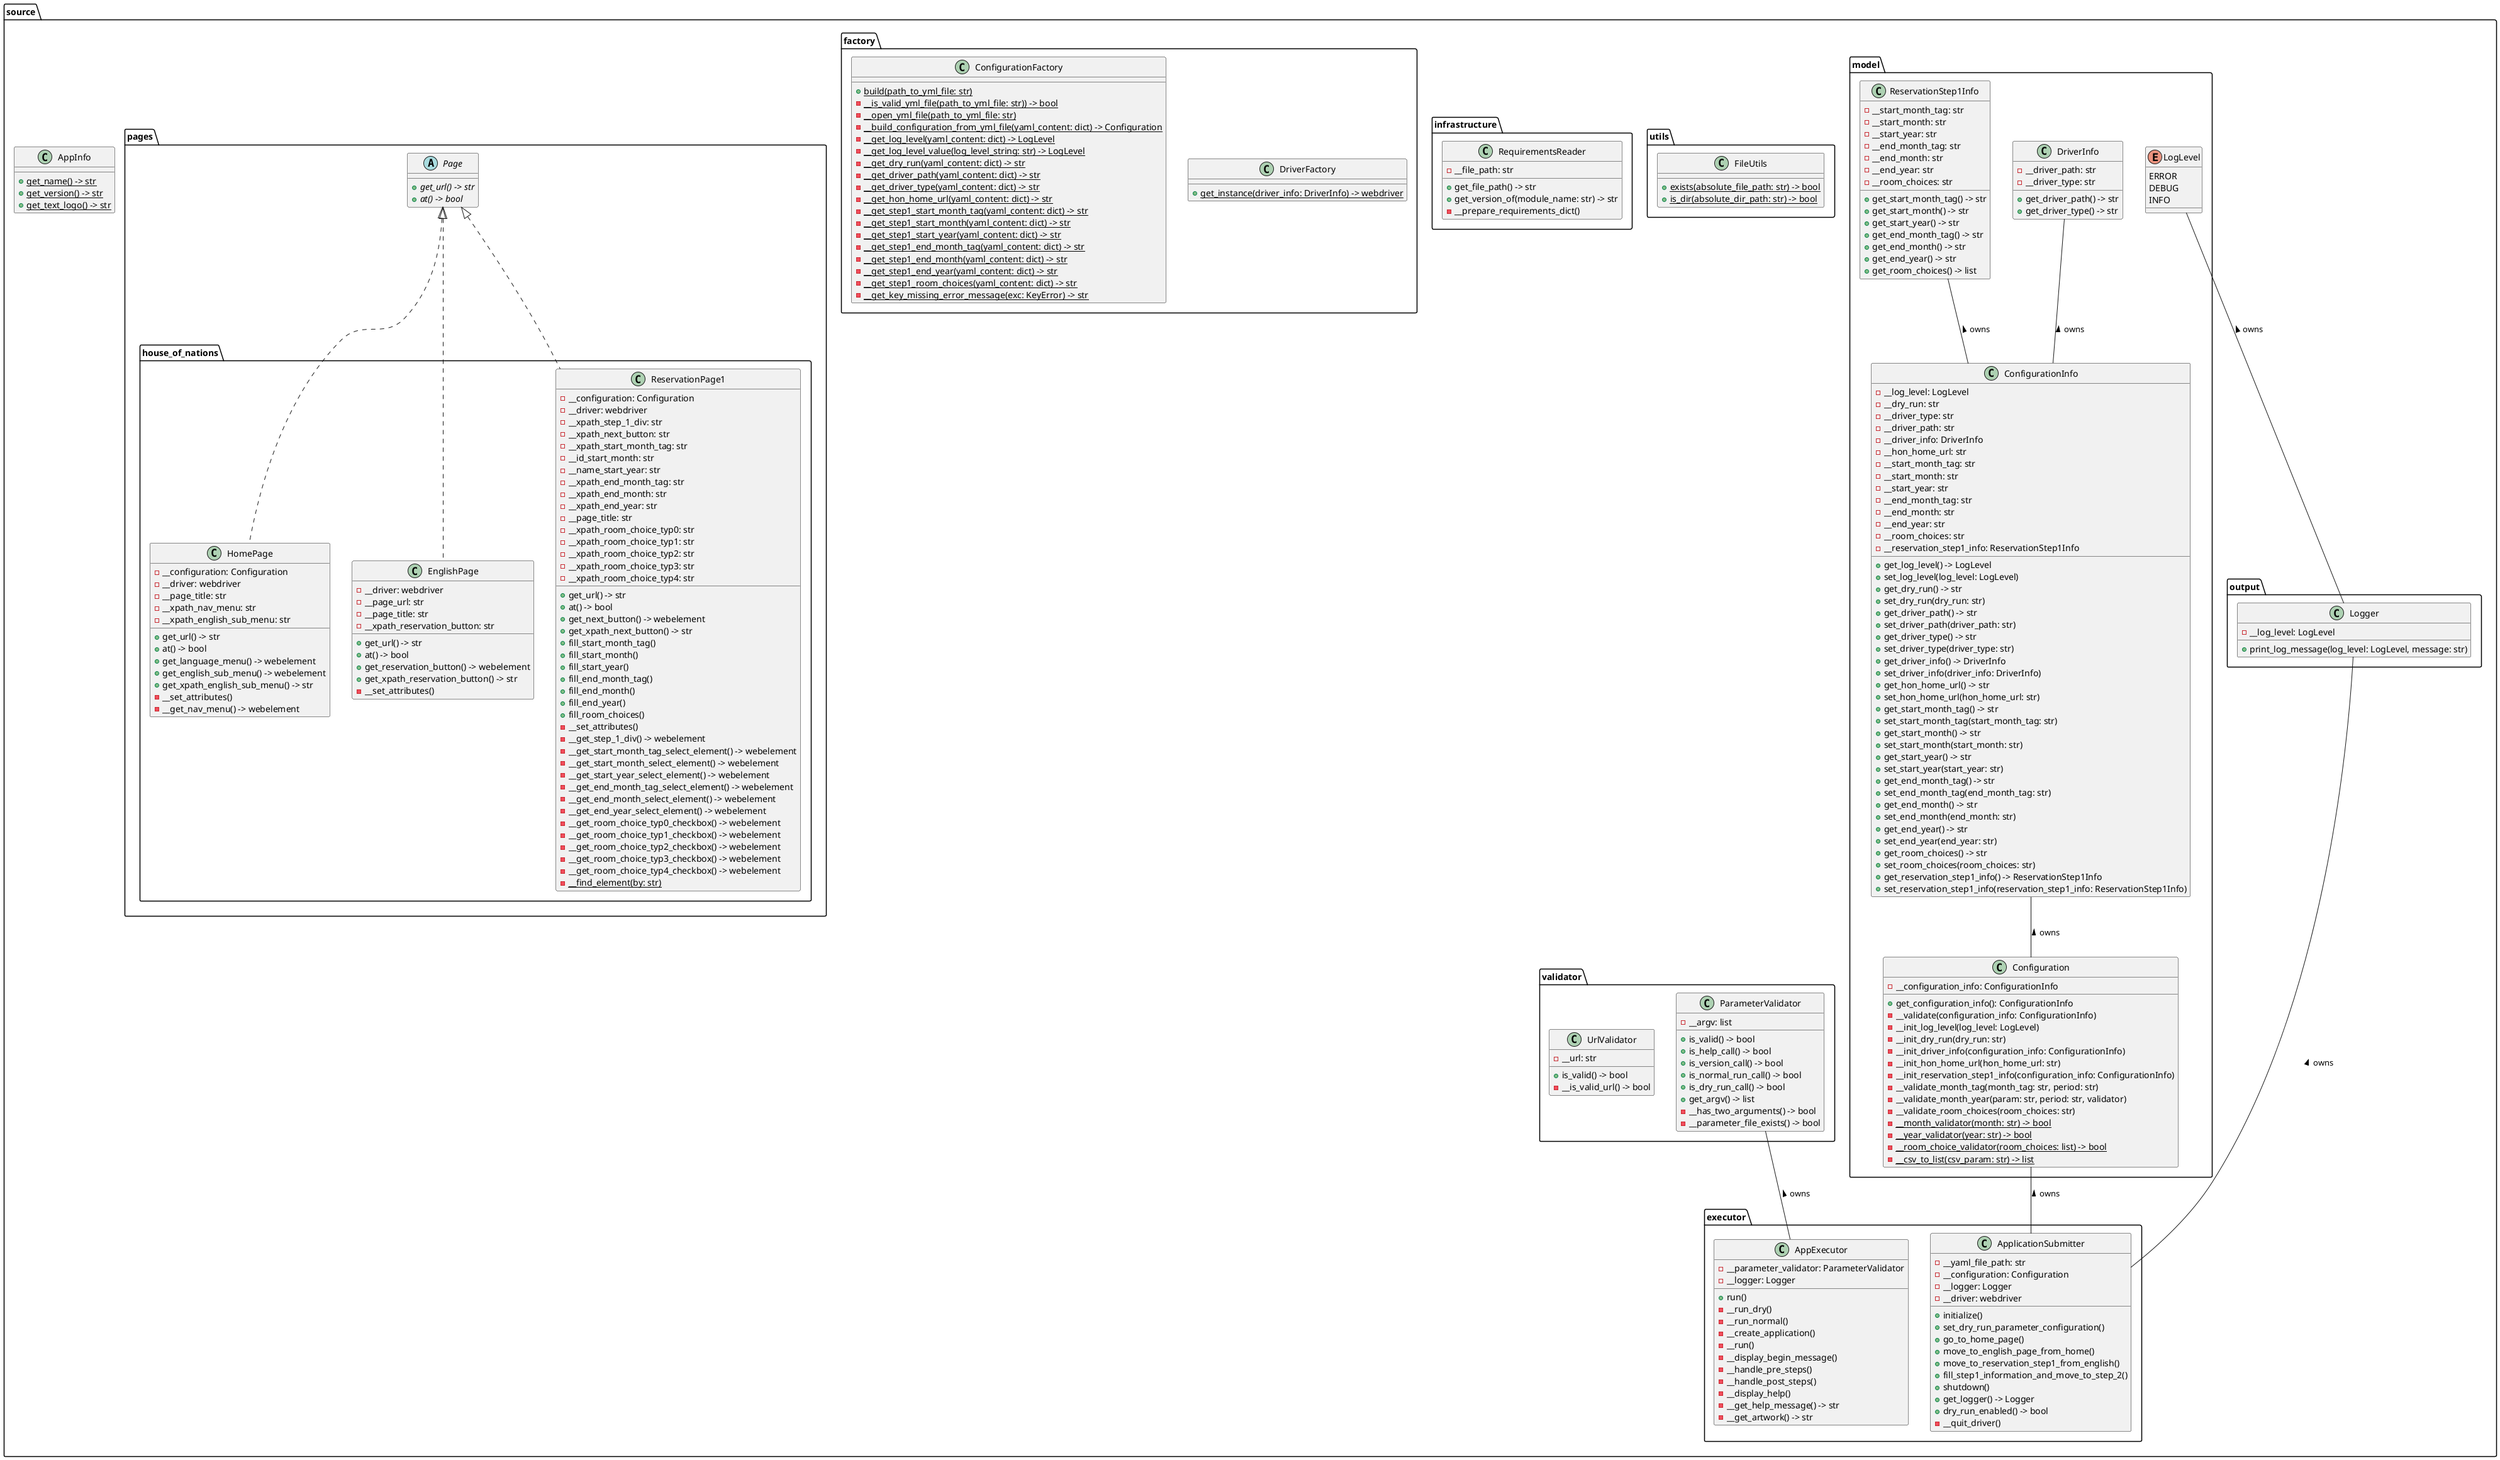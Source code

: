 @startuml
'https://plantuml.com/class-diagram

class source.AppInfo {
    {static} +get_name() -> str
    {static} +get_version() -> str
    {static} +get_text_logo() -> str
}

class source.output.Logger {
    -__log_level: LogLevel
    +print_log_message(log_level: LogLevel, message: str)
}

enum source.model.LogLevel {
    ERROR
    DEBUG
    INFO
}

source.model.LogLevel -- source.output.Logger : < owns

class source.model.DriverInfo {
    -__driver_path: str
    -__driver_type: str
    +get_driver_path() -> str
    +get_driver_type() -> str
}

class source.model.ReservationStep1Info {
    -__start_month_tag: str
    -__start_month: str
    -__start_year: str
    -__end_month_tag: str
    -__end_month: str
    -__end_year: str
    -__room_choices: str
    +get_start_month_tag() -> str
    +get_start_month() -> str
    +get_start_year() -> str
    +get_end_month_tag() -> str
    +get_end_month() -> str
    +get_end_year() -> str
    +get_room_choices() -> list
}


class source.model.ConfigurationInfo {
    -__log_level: LogLevel
    -__dry_run: str
    -__driver_type: str
    -__driver_path: str
    -__driver_info: DriverInfo
    -__hon_home_url: str
    -__start_month_tag: str
    -__start_month: str
    -__start_year: str
    -__end_month_tag: str
    -__end_month: str
    -__end_year: str
    -__room_choices: str
    -__reservation_step1_info: ReservationStep1Info

    +get_log_level() -> LogLevel
    +set_log_level(log_level: LogLevel)
    +get_dry_run() -> str
    +set_dry_run(dry_run: str)
    +get_driver_path() -> str
    +set_driver_path(driver_path: str)
    +get_driver_type() -> str
    +set_driver_type(driver_type: str)
    +get_driver_info() -> DriverInfo
    +set_driver_info(driver_info: DriverInfo)
    +get_hon_home_url() -> str
    +set_hon_home_url(hon_home_url: str)
    +get_start_month_tag() -> str
    +set_start_month_tag(start_month_tag: str)
    +get_start_month() -> str
    +set_start_month(start_month: str)
    +get_start_year() -> str
    +set_start_year(start_year: str)
    +get_end_month_tag() -> str
    +set_end_month_tag(end_month_tag: str)
    +get_end_month() -> str
    +set_end_month(end_month: str)
    +get_end_year() -> str
    +set_end_year(end_year: str)
    +get_room_choices() -> str
    +set_room_choices(room_choices: str)
    +get_reservation_step1_info() -> ReservationStep1Info
    +set_reservation_step1_info(reservation_step1_info: ReservationStep1Info)
}

source.model.DriverInfo -- source.model.ConfigurationInfo : < owns
source.model.ReservationStep1Info -- source.model.ConfigurationInfo : < owns

class source.model.Configuration {
    -__configuration_info: ConfigurationInfo
    +get_configuration_info(): ConfigurationInfo
    -__validate(configuration_info: ConfigurationInfo)
    -__init_log_level(log_level: LogLevel)
    -__init_dry_run(dry_run: str)
    -__init_driver_info(configuration_info: ConfigurationInfo)
    -__init_hon_home_url(hon_home_url: str)
    -__init_reservation_step1_info(configuration_info: ConfigurationInfo)
    -__validate_month_tag(month_tag: str, period: str)
    -__validate_month_year(param: str, period: str, validator)
    -__validate_room_choices(room_choices: str)
    {static} -__month_validator(month: str) -> bool
    {static} -__year_validator(year: str) -> bool
    {static} -__room_choice_validator(room_choices: list) -> bool
    {static} -__csv_to_list(csv_param: str) -> list
}

source.model.ConfigurationInfo -- source.model.Configuration : < owns

class source.utils.FileUtils {
    {static} +exists(absolute_file_path: str) -> bool
    {static} +is_dir(absolute_dir_path: str) -> bool
}

class source.validator.ParameterValidator {
    -__argv: list
    +is_valid() -> bool
    +is_help_call() -> bool
    +is_version_call() -> bool
    +is_normal_run_call() -> bool
    +is_dry_run_call() -> bool
    +get_argv() -> list
    -__has_two_arguments() -> bool
    -__parameter_file_exists() -> bool
}

class source.validator.UrlValidator {
    -__url: str
    +is_valid() -> bool
    -__is_valid_url() -> bool
}

class source.infrastructure.RequirementsReader {
    -__file_path: str
    +get_file_path() -> str
    +get_version_of(module_name: str) -> str
    -__prepare_requirements_dict()
}

class source.factory.DriverFactory {
    {static} +get_instance(driver_info: DriverInfo) -> webdriver
}

class source.factory.ConfigurationFactory {
    {static} +build(path_to_yml_file: str)
    {static} -__is_valid_yml_file(path_to_yml_file: str)) -> bool
    {static} -__open_yml_file(path_to_yml_file: str)
    {static} -__build_configuration_from_yml_file(yaml_content: dict) -> Configuration
    {static} -__get_log_level(yaml_content: dict) -> LogLevel
    {static} -__get_log_level_value(log_level_string: str) -> LogLevel
    {static} -__get_dry_run(yaml_content: dict) -> str
    {static} -__get_driver_path(yaml_content: dict) -> str
    {static} -__get_driver_type(yaml_content: dict) -> str
    {static} -__get_hon_home_url(yaml_content: dict) -> str
    {static} -__get_step1_start_month_tag(yaml_content: dict) -> str
    {static} -__get_step1_start_month(yaml_content: dict) -> str
    {static} -__get_step1_start_year(yaml_content: dict) -> str
    {static} -__get_step1_end_month_tag(yaml_content: dict) -> str
    {static} -__get_step1_end_month(yaml_content: dict) -> str
    {static} -__get_step1_end_year(yaml_content: dict) -> str
    {static} -__get_step1_room_choices(yaml_content: dict) -> str
    {static} -__get_key_missing_error_message(exc: KeyError) -> str
}

abstract class source.pages.Page {
    {abstract} +get_url() -> str
    {abstract} +at() -> bool
}

class source.pages.house_of_nations.HomePage implements source.pages.Page {
    -__configuration: Configuration
    -__driver: webdriver
    -__page_title: str
    -__xpath_nav_menu: str
    -__xpath_english_sub_menu: str
    +get_url() -> str
    +at() -> bool
    +get_language_menu() -> webelement
    +get_english_sub_menu() -> webelement
    +get_xpath_english_sub_menu() -> str
    -__set_attributes()
    -__get_nav_menu() -> webelement
}

class source.pages.house_of_nations.EnglishPage implements source.pages.Page {
    -__driver: webdriver
    -__page_url: str
    -__page_title: str
    -__xpath_reservation_button: str
    +get_url() -> str
    +at() -> bool
    +get_reservation_button() -> webelement
    +get_xpath_reservation_button() -> str
    -__set_attributes()
}

class source.pages.house_of_nations.ReservationPage1 implements source.pages.Page {
    -__configuration: Configuration
    -__driver: webdriver
    -__xpath_step_1_div: str
    -__xpath_next_button: str
    -__xpath_start_month_tag: str
    -__id_start_month: str
    -__name_start_year: str
    -__xpath_end_month_tag: str
    -__xpath_end_month: str
    -__xpath_end_year: str
    -__page_title: str
    -__xpath_room_choice_typ0: str
    -__xpath_room_choice_typ1: str
    -__xpath_room_choice_typ2: str
    -__xpath_room_choice_typ3: str
    -__xpath_room_choice_typ4: str
    +get_url() -> str
    +at() -> bool
    +get_next_button() -> webelement
    +get_xpath_next_button() -> str
    +fill_start_month_tag()
    +fill_start_month()
    +fill_start_year()
    +fill_end_month_tag()
    +fill_end_month()
    +fill_end_year()
    +fill_room_choices()
    -__set_attributes()
    -__get_step_1_div() -> webelement
    -__get_start_month_tag_select_element() -> webelement
    -__get_start_month_select_element() -> webelement
    -__get_start_year_select_element() -> webelement
    -__get_end_month_tag_select_element() -> webelement
    -__get_end_month_select_element() -> webelement
    -__get_end_year_select_element() -> webelement
    -__get_room_choice_typ0_checkbox() -> webelement
    -__get_room_choice_typ1_checkbox() -> webelement
    -__get_room_choice_typ2_checkbox() -> webelement
    -__get_room_choice_typ3_checkbox() -> webelement
    -__get_room_choice_typ4_checkbox() -> webelement
    {static} -__find_element(by: str)
}

class source.executor.ApplicationSubmitter {
    -__yaml_file_path: str
    -__configuration: Configuration
    -__logger: Logger
    -__driver: webdriver
    +initialize()
    +set_dry_run_parameter_configuration()
    +go_to_home_page()
    +move_to_english_page_from_home()
    +move_to_reservation_step1_from_english()
    +fill_step1_information_and_move_to_step_2()
    +shutdown()
    +get_logger() -> Logger
    +dry_run_enabled() -> bool
    -__quit_driver()
}

source.output.Logger -- source.executor.ApplicationSubmitter : < owns
source.model.Configuration -- source.executor.ApplicationSubmitter : < owns

class source.executor.AppExecutor {
    -__parameter_validator: ParameterValidator
    -__logger: Logger
    +run()
    -__run_dry()
    -__run_normal()
    -__create_application()
    -__run()
    -__display_begin_message()
    -__handle_pre_steps()
    -__handle_post_steps()
    -__display_help()
    -__get_help_message() -> str
    -__get_artwork() -> str
}

source.validator.ParameterValidator -- source.executor.AppExecutor : < owns

@enduml